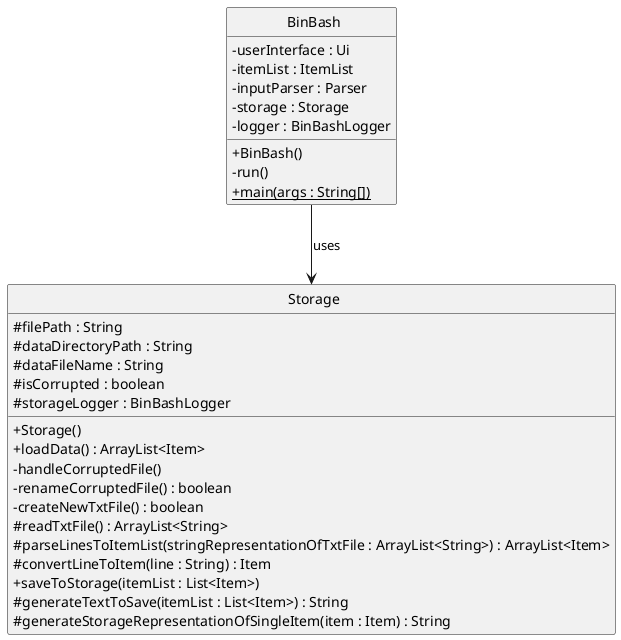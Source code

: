 @startuml

skinparam classAttributeIconSize 0
skinparam CircledCharacterFontSize 0
skinparam CircledCharacterRadius 0

class BinBash {

    - userInterface : Ui
    - itemList : ItemList
    - inputParser : Parser
    - storage : Storage
    - logger : BinBashLogger

    + {method} BinBash()
    - {method} run()
    + {static} main(args : String[])

}

class Storage {

    # filePath : String
    # dataDirectoryPath : String
    # dataFileName : String
    # isCorrupted : boolean
    # storageLogger : BinBashLogger

    + {method} Storage()
    + {method} loadData() : ArrayList<Item>
    - {method} handleCorruptedFile()
    - {method} renameCorruptedFile() : boolean
    - {method} createNewTxtFile() : boolean
    # {method} readTxtFile() : ArrayList<String>
    # {method} parseLinesToItemList(stringRepresentationOfTxtFile : ArrayList<String>) : ArrayList<Item>
    # {method} convertLineToItem(line : String) : Item
    + {method} saveToStorage(itemList : List<Item>)
    # {method} generateTextToSave(itemList : List<Item>) : String
    # {method} generateStorageRepresentationOfSingleItem(item : Item) : String

}

BinBash --> Storage : uses
@enduml
